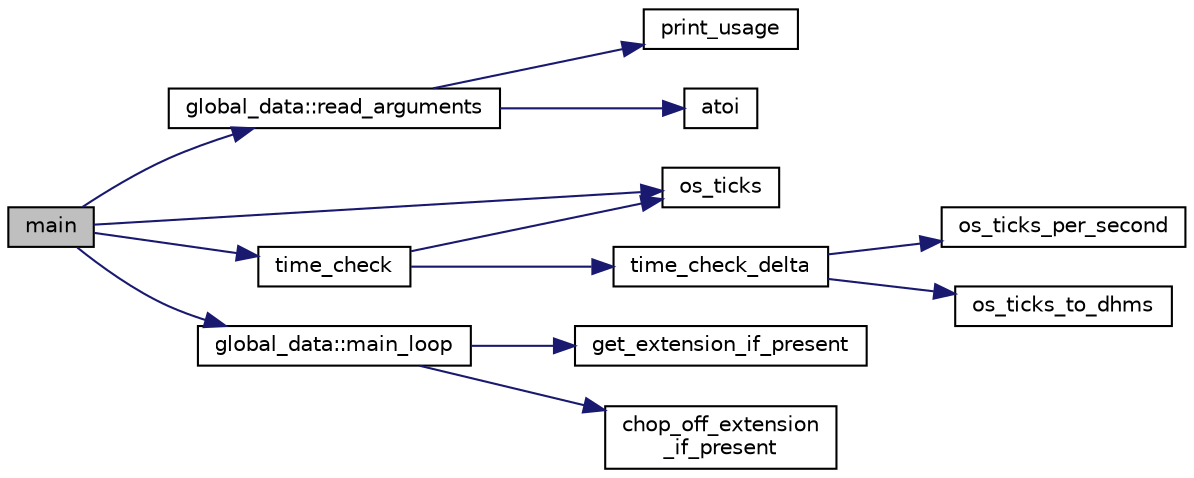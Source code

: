 digraph "main"
{
  edge [fontname="Helvetica",fontsize="10",labelfontname="Helvetica",labelfontsize="10"];
  node [fontname="Helvetica",fontsize="10",shape=record];
  rankdir="LR";
  Node11 [label="main",height=0.2,width=0.4,color="black", fillcolor="grey75", style="filled", fontcolor="black"];
  Node11 -> Node12 [color="midnightblue",fontsize="10",style="solid",fontname="Helvetica"];
  Node12 [label="os_ticks",height=0.2,width=0.4,color="black", fillcolor="white", style="filled",URL="$d5/db4/io__and__os_8h.html#a3da6d2b09e35d569adb7101dffcb5224"];
  Node11 -> Node13 [color="midnightblue",fontsize="10",style="solid",fontname="Helvetica"];
  Node13 [label="global_data::read_arguments",height=0.2,width=0.4,color="black", fillcolor="white", style="filled",URL="$d2/ddf/classglobal__data.html#a70f4890d19c2d48c7c1f4c4f29ff1a63"];
  Node13 -> Node14 [color="midnightblue",fontsize="10",style="solid",fontname="Helvetica"];
  Node14 [label="print_usage",height=0.2,width=0.4,color="black", fillcolor="white", style="filled",URL="$d1/d08/tdo__refine_8_c.html#ae5ad5cbeccaedc03a48d3c7eaa803e79"];
  Node13 -> Node15 [color="midnightblue",fontsize="10",style="solid",fontname="Helvetica"];
  Node15 [label="atoi",height=0.2,width=0.4,color="black", fillcolor="white", style="filled",URL="$d9/d60/discreta_8h.html#ad0ac71cbcb495289e474437d6b7d7fac"];
  Node11 -> Node16 [color="midnightblue",fontsize="10",style="solid",fontname="Helvetica"];
  Node16 [label="global_data::main_loop",height=0.2,width=0.4,color="black", fillcolor="white", style="filled",URL="$d2/ddf/classglobal__data.html#abc6a1a7965a5dc2f8819f78aca590e84"];
  Node16 -> Node17 [color="midnightblue",fontsize="10",style="solid",fontname="Helvetica"];
  Node17 [label="get_extension_if_present",height=0.2,width=0.4,color="black", fillcolor="white", style="filled",URL="$df/dbf/sajeeb_8_c.html#a737197cad3c39e9690cbc9931edcba6b"];
  Node16 -> Node18 [color="midnightblue",fontsize="10",style="solid",fontname="Helvetica"];
  Node18 [label="chop_off_extension\l_if_present",height=0.2,width=0.4,color="black", fillcolor="white", style="filled",URL="$df/dbf/sajeeb_8_c.html#a9ca43842b56cb96c492a4b2d285a6864"];
  Node11 -> Node19 [color="midnightblue",fontsize="10",style="solid",fontname="Helvetica"];
  Node19 [label="time_check",height=0.2,width=0.4,color="black", fillcolor="white", style="filled",URL="$d9/d60/discreta_8h.html#a04d64356f0c7cb798e55daec998c527e"];
  Node19 -> Node12 [color="midnightblue",fontsize="10",style="solid",fontname="Helvetica"];
  Node19 -> Node20 [color="midnightblue",fontsize="10",style="solid",fontname="Helvetica"];
  Node20 [label="time_check_delta",height=0.2,width=0.4,color="black", fillcolor="white", style="filled",URL="$d3/d72/global_8_c.html#a89a8565e34c7dcbb97180cd6af7454a1"];
  Node20 -> Node21 [color="midnightblue",fontsize="10",style="solid",fontname="Helvetica"];
  Node21 [label="os_ticks_per_second",height=0.2,width=0.4,color="black", fillcolor="white", style="filled",URL="$d5/db4/io__and__os_8h.html#a1b35e7a094dfde9db39ae352c9c17042"];
  Node20 -> Node22 [color="midnightblue",fontsize="10",style="solid",fontname="Helvetica"];
  Node22 [label="os_ticks_to_dhms",height=0.2,width=0.4,color="black", fillcolor="white", style="filled",URL="$d5/db4/io__and__os_8h.html#a0d715587fd9b8ab4e2bc822a2be313ba"];
}
